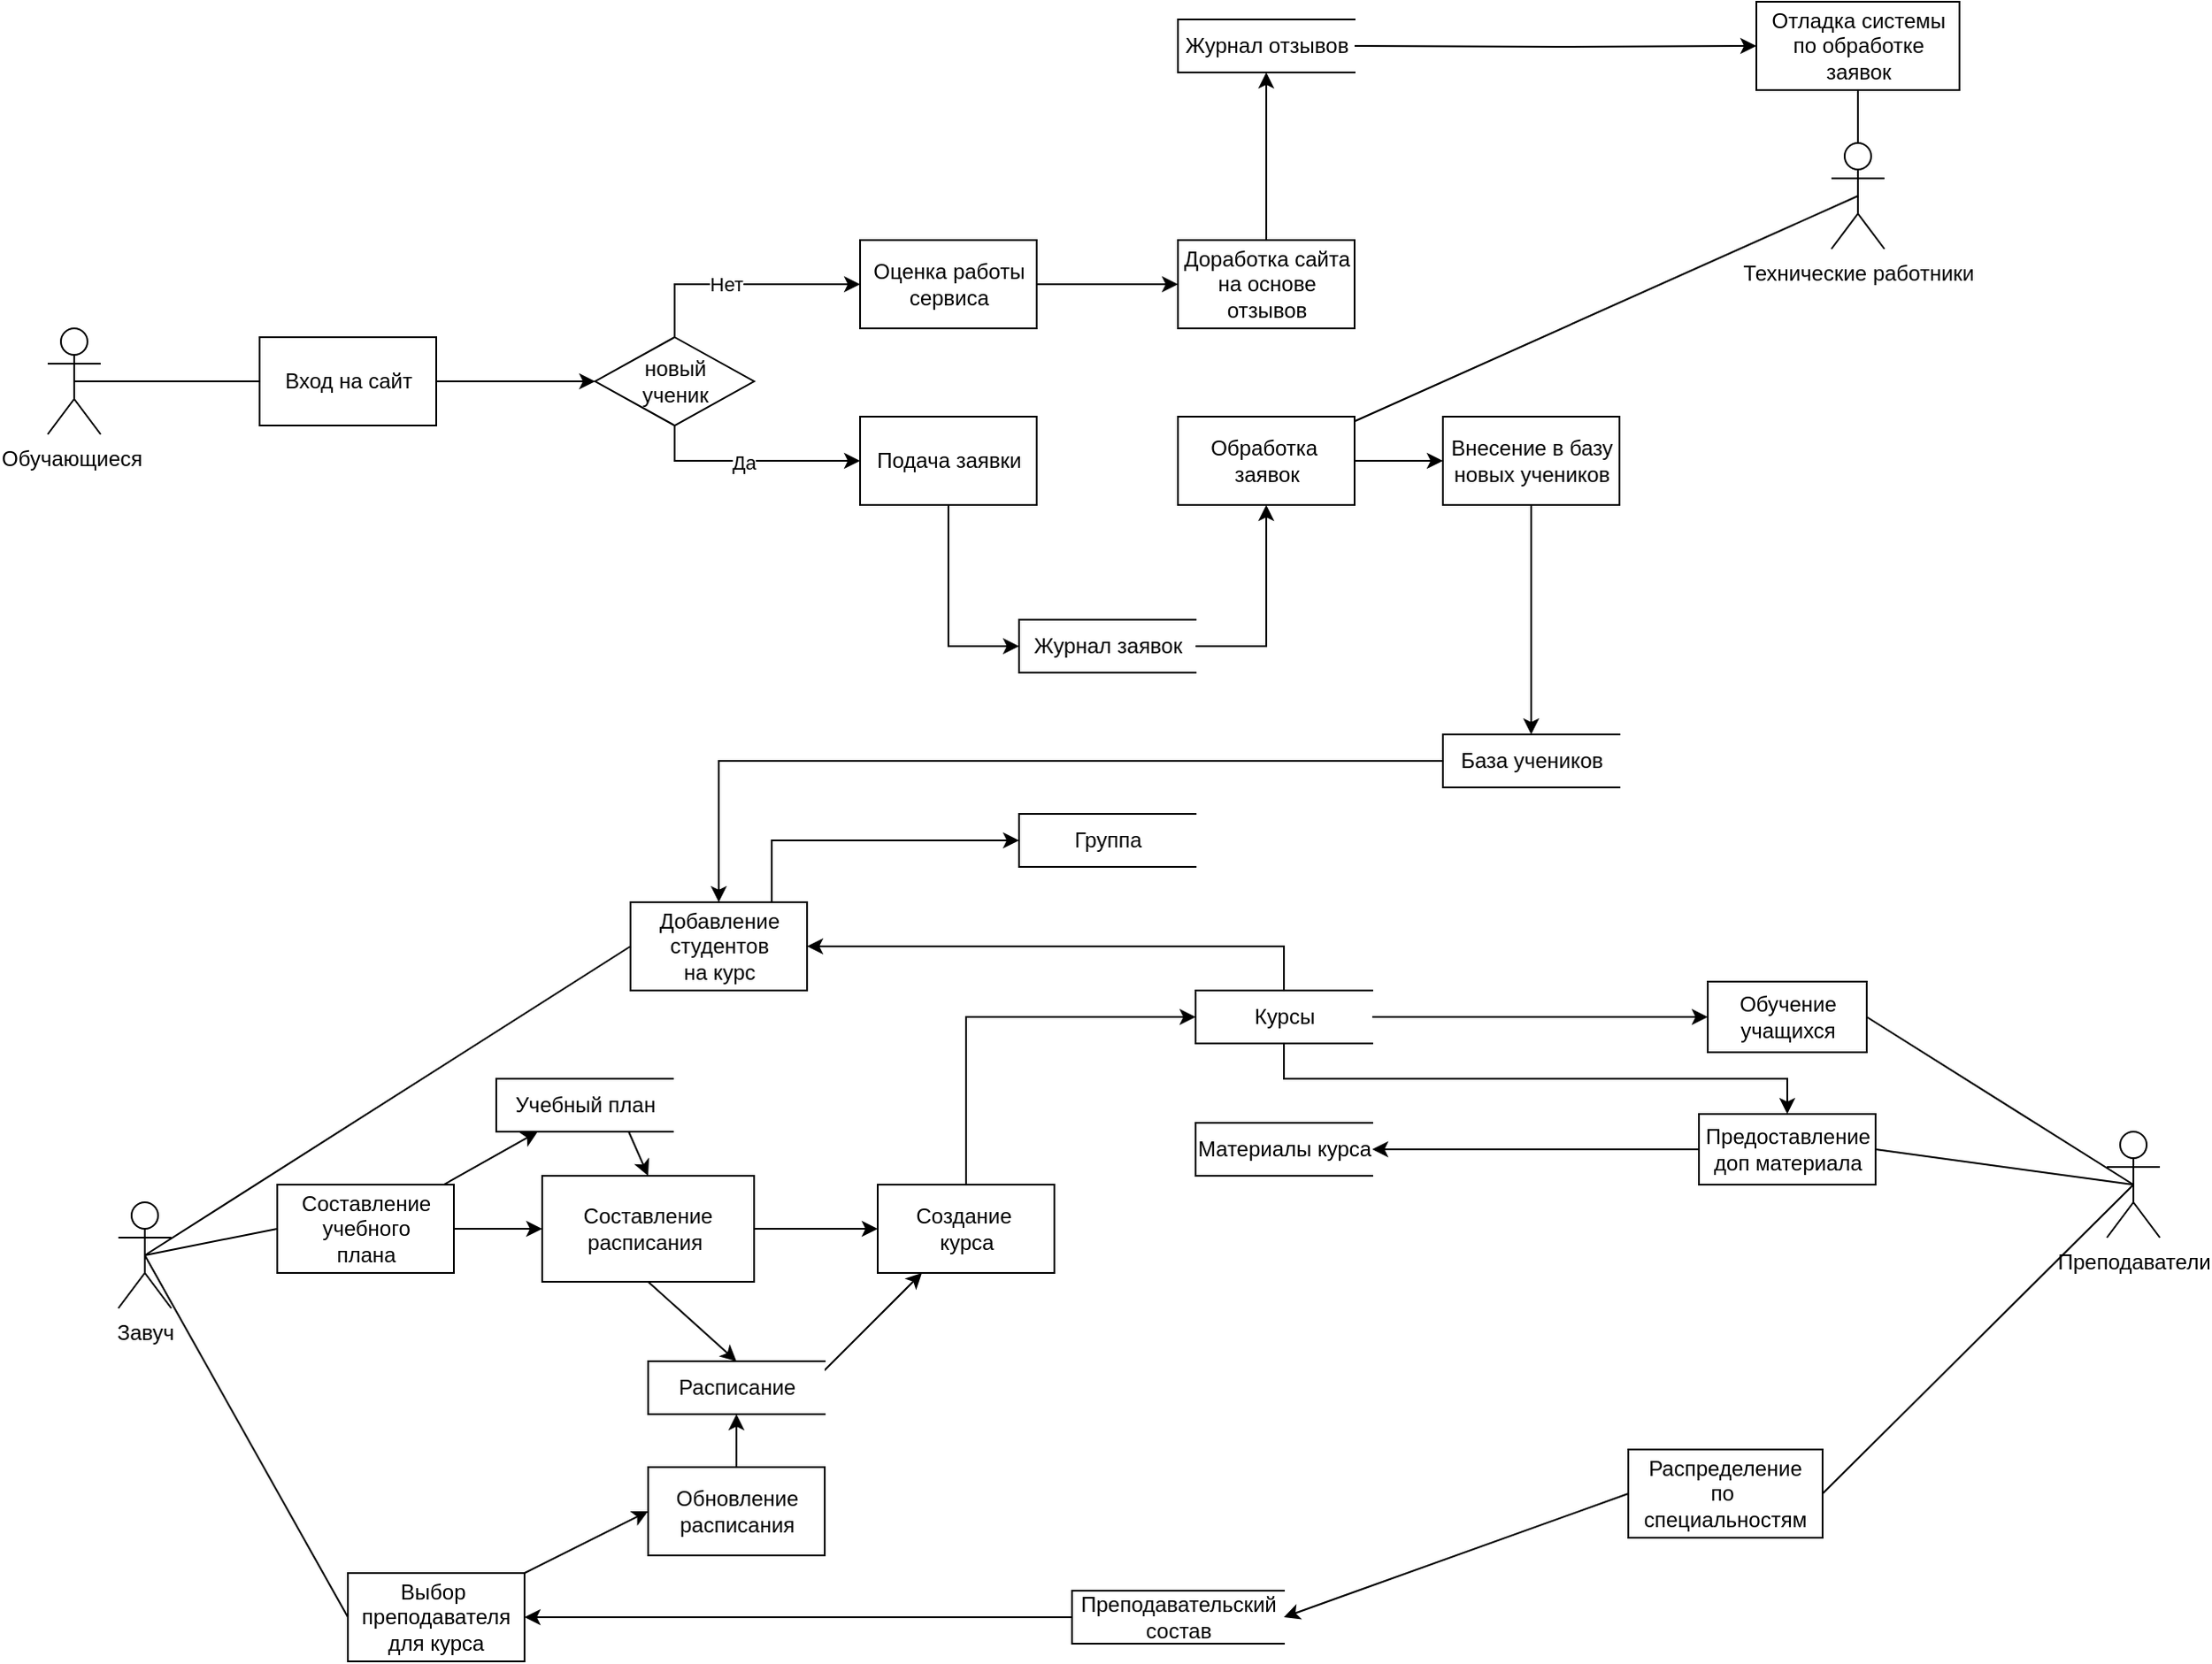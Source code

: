 <mxfile version="15.6.8" type="github">
  <diagram id="VBPDcZtL7kC2B4WqYLaT" name="Page-1">
    <mxGraphModel dx="1673" dy="934" grid="1" gridSize="10" guides="1" tooltips="1" connect="1" arrows="1" fold="1" page="1" pageScale="1" pageWidth="827" pageHeight="1169" math="0" shadow="0">
      <root>
        <mxCell id="0" />
        <mxCell id="1" parent="0" />
        <mxCell id="nzMRGq0ReJ-ALn44FkT1-1" value="Обучающиеся&amp;nbsp;&lt;br&gt;" style="shape=umlActor;verticalLabelPosition=bottom;verticalAlign=top;html=1;outlineConnect=0;" parent="1" vertex="1">
          <mxGeometry x="60" y="355" width="30" height="60" as="geometry" />
        </mxCell>
        <mxCell id="ilu05BHYecu2uqZZ9REy-3" style="rounded=0;orthogonalLoop=1;jettySize=auto;html=1;exitX=0.5;exitY=0.5;exitDx=0;exitDy=0;exitPerimeter=0;entryX=1;entryY=0.5;entryDx=0;entryDy=0;endArrow=none;endFill=0;" parent="1" source="nzMRGq0ReJ-ALn44FkT1-2" target="ilu05BHYecu2uqZZ9REy-1" edge="1">
          <mxGeometry relative="1" as="geometry" />
        </mxCell>
        <mxCell id="ilu05BHYecu2uqZZ9REy-12" style="rounded=0;orthogonalLoop=1;jettySize=auto;html=1;exitX=0.5;exitY=0.5;exitDx=0;exitDy=0;exitPerimeter=0;entryX=1;entryY=0.5;entryDx=0;entryDy=0;endArrow=none;endFill=0;" parent="1" source="nzMRGq0ReJ-ALn44FkT1-2" target="RbfdTBoapyP24dZfY5AA-59" edge="1">
          <mxGeometry relative="1" as="geometry" />
        </mxCell>
        <mxCell id="ilu05BHYecu2uqZZ9REy-13" style="edgeStyle=none;rounded=0;orthogonalLoop=1;jettySize=auto;html=1;exitX=0.5;exitY=0.5;exitDx=0;exitDy=0;exitPerimeter=0;entryX=1;entryY=0.5;entryDx=0;entryDy=0;endArrow=none;endFill=0;" parent="1" source="nzMRGq0ReJ-ALn44FkT1-2" target="RbfdTBoapyP24dZfY5AA-58" edge="1">
          <mxGeometry relative="1" as="geometry" />
        </mxCell>
        <mxCell id="nzMRGq0ReJ-ALn44FkT1-2" value="Преподаватели&lt;br&gt;" style="shape=umlActor;verticalLabelPosition=bottom;verticalAlign=top;html=1;outlineConnect=0;" parent="1" vertex="1">
          <mxGeometry x="1226" y="810" width="30" height="60" as="geometry" />
        </mxCell>
        <mxCell id="RbfdTBoapyP24dZfY5AA-81" style="rounded=0;orthogonalLoop=1;jettySize=auto;html=1;exitX=0.5;exitY=0.5;exitDx=0;exitDy=0;exitPerimeter=0;entryX=0;entryY=0.5;entryDx=0;entryDy=0;endArrow=none;endFill=0;" parent="1" source="nzMRGq0ReJ-ALn44FkT1-3" target="RbfdTBoapyP24dZfY5AA-66" edge="1">
          <mxGeometry relative="1" as="geometry" />
        </mxCell>
        <mxCell id="RbfdTBoapyP24dZfY5AA-84" style="rounded=0;orthogonalLoop=1;jettySize=auto;html=1;exitX=0.5;exitY=0.5;exitDx=0;exitDy=0;exitPerimeter=0;entryX=0;entryY=0.5;entryDx=0;entryDy=0;endArrow=none;endFill=0;" parent="1" source="nzMRGq0ReJ-ALn44FkT1-3" target="RbfdTBoapyP24dZfY5AA-68" edge="1">
          <mxGeometry relative="1" as="geometry" />
        </mxCell>
        <mxCell id="ilu05BHYecu2uqZZ9REy-9" style="rounded=0;orthogonalLoop=1;jettySize=auto;html=1;exitX=0.5;exitY=0.5;exitDx=0;exitDy=0;exitPerimeter=0;entryX=0;entryY=0.5;entryDx=0;entryDy=0;endArrow=none;endFill=0;" parent="1" source="nzMRGq0ReJ-ALn44FkT1-3" target="RbfdTBoapyP24dZfY5AA-86" edge="1">
          <mxGeometry relative="1" as="geometry" />
        </mxCell>
        <mxCell id="nzMRGq0ReJ-ALn44FkT1-3" value="Завуч&lt;br&gt;" style="shape=umlActor;verticalLabelPosition=bottom;verticalAlign=top;html=1;outlineConnect=0;" parent="1" vertex="1">
          <mxGeometry x="100" y="850" width="30" height="60" as="geometry" />
        </mxCell>
        <mxCell id="RbfdTBoapyP24dZfY5AA-71" style="rounded=0;orthogonalLoop=1;jettySize=auto;html=1;exitX=0.5;exitY=0.5;exitDx=0;exitDy=0;exitPerimeter=0;endArrow=none;endFill=0;" parent="1" source="nzMRGq0ReJ-ALn44FkT1-4" target="RbfdTBoapyP24dZfY5AA-49" edge="1">
          <mxGeometry relative="1" as="geometry">
            <mxPoint x="1085" y="305" as="targetPoint" />
          </mxGeometry>
        </mxCell>
        <mxCell id="RbfdTBoapyP24dZfY5AA-77" style="rounded=0;orthogonalLoop=1;jettySize=auto;html=1;exitX=0.5;exitY=0.5;exitDx=0;exitDy=0;exitPerimeter=0;endArrow=none;endFill=0;" parent="1" source="nzMRGq0ReJ-ALn44FkT1-4" target="RbfdTBoapyP24dZfY5AA-6" edge="1">
          <mxGeometry relative="1" as="geometry" />
        </mxCell>
        <mxCell id="nzMRGq0ReJ-ALn44FkT1-4" value="Технические работники" style="shape=umlActor;verticalLabelPosition=bottom;verticalAlign=top;html=1;outlineConnect=0;" parent="1" vertex="1">
          <mxGeometry x="1070" y="250" width="30" height="60" as="geometry" />
        </mxCell>
        <mxCell id="RbfdTBoapyP24dZfY5AA-24" style="edgeStyle=orthogonalEdgeStyle;rounded=0;orthogonalLoop=1;jettySize=auto;html=1;exitX=1;exitY=0.5;exitDx=0;exitDy=0;entryX=0;entryY=0.5;entryDx=0;entryDy=0;" parent="1" source="RbfdTBoapyP24dZfY5AA-1" target="RbfdTBoapyP24dZfY5AA-3" edge="1">
          <mxGeometry relative="1" as="geometry" />
        </mxCell>
        <mxCell id="RbfdTBoapyP24dZfY5AA-1" value="Вход на сайт" style="html=1;dashed=0;whitespace=wrap;" parent="1" vertex="1">
          <mxGeometry x="180" y="360" width="100" height="50" as="geometry" />
        </mxCell>
        <mxCell id="RbfdTBoapyP24dZfY5AA-25" style="edgeStyle=orthogonalEdgeStyle;rounded=0;orthogonalLoop=1;jettySize=auto;html=1;exitX=0.5;exitY=0;exitDx=0;exitDy=0;entryX=0;entryY=0.5;entryDx=0;entryDy=0;" parent="1" source="RbfdTBoapyP24dZfY5AA-3" target="RbfdTBoapyP24dZfY5AA-4" edge="1">
          <mxGeometry relative="1" as="geometry" />
        </mxCell>
        <mxCell id="RbfdTBoapyP24dZfY5AA-26" value="Нет" style="edgeLabel;html=1;align=center;verticalAlign=middle;resizable=0;points=[];" parent="RbfdTBoapyP24dZfY5AA-25" vertex="1" connectable="0">
          <mxGeometry x="-0.126" relative="1" as="geometry">
            <mxPoint as="offset" />
          </mxGeometry>
        </mxCell>
        <mxCell id="RbfdTBoapyP24dZfY5AA-27" style="edgeStyle=orthogonalEdgeStyle;rounded=0;orthogonalLoop=1;jettySize=auto;html=1;exitX=0.5;exitY=1;exitDx=0;exitDy=0;entryX=0;entryY=0.5;entryDx=0;entryDy=0;" parent="1" source="RbfdTBoapyP24dZfY5AA-3" target="RbfdTBoapyP24dZfY5AA-5" edge="1">
          <mxGeometry relative="1" as="geometry" />
        </mxCell>
        <mxCell id="RbfdTBoapyP24dZfY5AA-28" value="Да" style="edgeLabel;html=1;align=center;verticalAlign=middle;resizable=0;points=[];" parent="RbfdTBoapyP24dZfY5AA-27" vertex="1" connectable="0">
          <mxGeometry x="-0.056" y="-1" relative="1" as="geometry">
            <mxPoint as="offset" />
          </mxGeometry>
        </mxCell>
        <mxCell id="RbfdTBoapyP24dZfY5AA-3" value="новый&lt;br&gt;ученик" style="shape=rhombus;html=1;dashed=0;whitespace=wrap;perimeter=rhombusPerimeter;" parent="1" vertex="1">
          <mxGeometry x="370" y="360" width="90" height="50" as="geometry" />
        </mxCell>
        <mxCell id="RbfdTBoapyP24dZfY5AA-72" value="" style="edgeStyle=orthogonalEdgeStyle;rounded=0;orthogonalLoop=1;jettySize=auto;html=1;endArrow=classic;endFill=1;" parent="1" source="RbfdTBoapyP24dZfY5AA-4" target="RbfdTBoapyP24dZfY5AA-7" edge="1">
          <mxGeometry relative="1" as="geometry" />
        </mxCell>
        <mxCell id="RbfdTBoapyP24dZfY5AA-4" value="Оценка работы&lt;br&gt;сервиса" style="html=1;dashed=0;whitespace=wrap;" parent="1" vertex="1">
          <mxGeometry x="520" y="305" width="100" height="50" as="geometry" />
        </mxCell>
        <mxCell id="RbfdTBoapyP24dZfY5AA-73" style="edgeStyle=orthogonalEdgeStyle;rounded=0;orthogonalLoop=1;jettySize=auto;html=1;exitX=0.5;exitY=1;exitDx=0;exitDy=0;entryX=0;entryY=0.5;entryDx=0;entryDy=0;endArrow=classic;endFill=1;" parent="1" source="RbfdTBoapyP24dZfY5AA-5" target="RbfdTBoapyP24dZfY5AA-18" edge="1">
          <mxGeometry relative="1" as="geometry" />
        </mxCell>
        <mxCell id="RbfdTBoapyP24dZfY5AA-5" value="Подача заявки" style="html=1;dashed=0;whitespace=wrap;" parent="1" vertex="1">
          <mxGeometry x="520" y="405" width="100" height="50" as="geometry" />
        </mxCell>
        <mxCell id="RbfdTBoapyP24dZfY5AA-76" value="" style="edgeStyle=orthogonalEdgeStyle;rounded=0;orthogonalLoop=1;jettySize=auto;html=1;endArrow=classic;endFill=1;" parent="1" source="RbfdTBoapyP24dZfY5AA-6" target="RbfdTBoapyP24dZfY5AA-75" edge="1">
          <mxGeometry relative="1" as="geometry" />
        </mxCell>
        <mxCell id="RbfdTBoapyP24dZfY5AA-6" value="Обработка&amp;nbsp;&lt;br&gt;заявок" style="html=1;dashed=0;whitespace=wrap;" parent="1" vertex="1">
          <mxGeometry x="700" y="405" width="100" height="50" as="geometry" />
        </mxCell>
        <mxCell id="RbfdTBoapyP24dZfY5AA-70" style="edgeStyle=orthogonalEdgeStyle;rounded=0;orthogonalLoop=1;jettySize=auto;html=1;exitX=0.5;exitY=0;exitDx=0;exitDy=0;entryX=0.5;entryY=1;entryDx=0;entryDy=0;endArrow=classic;endFill=1;" parent="1" source="RbfdTBoapyP24dZfY5AA-7" target="RbfdTBoapyP24dZfY5AA-53" edge="1">
          <mxGeometry relative="1" as="geometry" />
        </mxCell>
        <mxCell id="RbfdTBoapyP24dZfY5AA-7" value="Доработка сайта&lt;br&gt;на основе&lt;br&gt;отзывов" style="html=1;dashed=0;whitespace=wrap;" parent="1" vertex="1">
          <mxGeometry x="700" y="305" width="100" height="50" as="geometry" />
        </mxCell>
        <mxCell id="RbfdTBoapyP24dZfY5AA-11" value="" style="endArrow=none;html=1;entryX=0;entryY=0.5;entryDx=0;entryDy=0;exitX=0.5;exitY=0.5;exitDx=0;exitDy=0;exitPerimeter=0;" parent="1" source="nzMRGq0ReJ-ALn44FkT1-1" target="RbfdTBoapyP24dZfY5AA-1" edge="1">
          <mxGeometry width="50" height="50" relative="1" as="geometry">
            <mxPoint x="150" y="415" as="sourcePoint" />
            <mxPoint x="200" y="365" as="targetPoint" />
          </mxGeometry>
        </mxCell>
        <mxCell id="RbfdTBoapyP24dZfY5AA-74" style="edgeStyle=orthogonalEdgeStyle;rounded=0;orthogonalLoop=1;jettySize=auto;html=1;exitX=1;exitY=0.5;exitDx=0;exitDy=0;entryX=0.5;entryY=1;entryDx=0;entryDy=0;endArrow=classic;endFill=1;" parent="1" source="RbfdTBoapyP24dZfY5AA-18" target="RbfdTBoapyP24dZfY5AA-6" edge="1">
          <mxGeometry relative="1" as="geometry" />
        </mxCell>
        <mxCell id="RbfdTBoapyP24dZfY5AA-18" value="Журнал заявок" style="html=1;dashed=0;whitespace=wrap;shape=partialRectangle;right=0;" parent="1" vertex="1">
          <mxGeometry x="610" y="520" width="100" height="30" as="geometry" />
        </mxCell>
        <mxCell id="uLcASa-JJuFDJaj8x0JA-6" style="edgeStyle=none;rounded=0;orthogonalLoop=1;jettySize=auto;html=1;endArrow=classic;endFill=1;" parent="1" source="RbfdTBoapyP24dZfY5AA-20" target="RbfdTBoapyP24dZfY5AA-58" edge="1">
          <mxGeometry relative="1" as="geometry" />
        </mxCell>
        <mxCell id="9S2K1S1zKxr8PzvTSk9J-4" style="edgeStyle=orthogonalEdgeStyle;rounded=0;orthogonalLoop=1;jettySize=auto;html=1;" parent="1" source="RbfdTBoapyP24dZfY5AA-20" target="RbfdTBoapyP24dZfY5AA-68" edge="1">
          <mxGeometry relative="1" as="geometry">
            <Array as="points">
              <mxPoint x="760" y="705" />
            </Array>
          </mxGeometry>
        </mxCell>
        <mxCell id="9S2K1S1zKxr8PzvTSk9J-7" style="edgeStyle=orthogonalEdgeStyle;rounded=0;orthogonalLoop=1;jettySize=auto;html=1;" parent="1" source="RbfdTBoapyP24dZfY5AA-20" target="RbfdTBoapyP24dZfY5AA-59" edge="1">
          <mxGeometry relative="1" as="geometry">
            <Array as="points">
              <mxPoint x="760" y="780" />
              <mxPoint x="1045" y="780" />
            </Array>
          </mxGeometry>
        </mxCell>
        <mxCell id="RbfdTBoapyP24dZfY5AA-20" value="Курсы" style="html=1;dashed=0;whitespace=wrap;shape=partialRectangle;right=0;" parent="1" vertex="1">
          <mxGeometry x="710" y="730" width="100" height="30" as="geometry" />
        </mxCell>
        <mxCell id="RbfdTBoapyP24dZfY5AA-49" value="Отладка системы&lt;br&gt;по обработке&lt;br&gt;заявок" style="whiteSpace=wrap;html=1;dashed=0;" parent="1" vertex="1">
          <mxGeometry x="1027.5" y="170" width="115" height="50" as="geometry" />
        </mxCell>
        <mxCell id="RbfdTBoapyP24dZfY5AA-55" style="edgeStyle=orthogonalEdgeStyle;rounded=0;orthogonalLoop=1;jettySize=auto;html=1;exitX=1;exitY=0.5;exitDx=0;exitDy=0;entryX=0;entryY=0.5;entryDx=0;entryDy=0;endArrow=classic;endFill=1;" parent="1" target="RbfdTBoapyP24dZfY5AA-49" edge="1">
          <mxGeometry relative="1" as="geometry">
            <mxPoint x="800" y="195" as="sourcePoint" />
          </mxGeometry>
        </mxCell>
        <mxCell id="RbfdTBoapyP24dZfY5AA-53" value="Журнал отзывов" style="html=1;dashed=0;whitespace=wrap;shape=partialRectangle;right=0;" parent="1" vertex="1">
          <mxGeometry x="700" y="180" width="100" height="30" as="geometry" />
        </mxCell>
        <mxCell id="RbfdTBoapyP24dZfY5AA-58" value="Обучение&lt;br&gt;учащихся" style="html=1;dashed=0;whitespace=wrap;" parent="1" vertex="1">
          <mxGeometry x="1000" y="725" width="90" height="40" as="geometry" />
        </mxCell>
        <mxCell id="9S2K1S1zKxr8PzvTSk9J-1" style="edgeStyle=orthogonalEdgeStyle;rounded=0;orthogonalLoop=1;jettySize=auto;html=1;" parent="1" source="RbfdTBoapyP24dZfY5AA-59" target="9S2K1S1zKxr8PzvTSk9J-6" edge="1">
          <mxGeometry relative="1" as="geometry" />
        </mxCell>
        <mxCell id="RbfdTBoapyP24dZfY5AA-59" value="Предоставление&lt;br&gt;доп материала" style="html=1;dashed=0;whitespace=wrap;" parent="1" vertex="1">
          <mxGeometry x="995" y="800" width="100" height="40" as="geometry" />
        </mxCell>
        <mxCell id="uLcASa-JJuFDJaj8x0JA-3" style="edgeStyle=none;rounded=0;orthogonalLoop=1;jettySize=auto;html=1;endArrow=classic;endFill=1;" parent="1" source="RbfdTBoapyP24dZfY5AA-66" target="uLcASa-JJuFDJaj8x0JA-1" edge="1">
          <mxGeometry relative="1" as="geometry" />
        </mxCell>
        <mxCell id="3UsK5SWwI_iqP-hFdetK-5" style="edgeStyle=none;rounded=0;orthogonalLoop=1;jettySize=auto;html=1;exitX=1;exitY=0.5;exitDx=0;exitDy=0;entryX=0;entryY=0.5;entryDx=0;entryDy=0;" parent="1" source="RbfdTBoapyP24dZfY5AA-66" target="3UsK5SWwI_iqP-hFdetK-1" edge="1">
          <mxGeometry relative="1" as="geometry" />
        </mxCell>
        <mxCell id="RbfdTBoapyP24dZfY5AA-66" value="Составление&lt;br&gt;учебного&lt;br&gt;плана" style="html=1;dashed=0;whitespace=wrap;" parent="1" vertex="1">
          <mxGeometry x="190" y="840" width="100" height="50" as="geometry" />
        </mxCell>
        <mxCell id="RbfdTBoapyP24dZfY5AA-80" style="edgeStyle=orthogonalEdgeStyle;rounded=0;orthogonalLoop=1;jettySize=auto;html=1;exitX=0.5;exitY=0;exitDx=0;exitDy=0;entryX=0;entryY=0.5;entryDx=0;entryDy=0;endArrow=classic;endFill=1;" parent="1" source="RbfdTBoapyP24dZfY5AA-67" target="RbfdTBoapyP24dZfY5AA-20" edge="1">
          <mxGeometry relative="1" as="geometry" />
        </mxCell>
        <mxCell id="RbfdTBoapyP24dZfY5AA-67" value="Создание&amp;nbsp;&lt;br&gt;курса" style="html=1;dashed=0;whitespace=wrap;" parent="1" vertex="1">
          <mxGeometry x="530" y="840" width="100" height="50" as="geometry" />
        </mxCell>
        <mxCell id="9S2K1S1zKxr8PzvTSk9J-5" style="edgeStyle=orthogonalEdgeStyle;rounded=0;orthogonalLoop=1;jettySize=auto;html=1;" parent="1" source="RbfdTBoapyP24dZfY5AA-68" target="9S2K1S1zKxr8PzvTSk9J-2" edge="1">
          <mxGeometry relative="1" as="geometry">
            <Array as="points">
              <mxPoint x="470" y="645" />
            </Array>
          </mxGeometry>
        </mxCell>
        <mxCell id="RbfdTBoapyP24dZfY5AA-68" value="Добавление&lt;br&gt;студентов&lt;br&gt;на курс" style="html=1;dashed=0;whitespace=wrap;" parent="1" vertex="1">
          <mxGeometry x="390" y="680" width="100" height="50" as="geometry" />
        </mxCell>
        <mxCell id="RbfdTBoapyP24dZfY5AA-79" style="edgeStyle=orthogonalEdgeStyle;rounded=0;orthogonalLoop=1;jettySize=auto;html=1;exitX=0.5;exitY=1;exitDx=0;exitDy=0;entryX=0.5;entryY=0;entryDx=0;entryDy=0;endArrow=classic;endFill=1;" parent="1" source="RbfdTBoapyP24dZfY5AA-75" target="RbfdTBoapyP24dZfY5AA-78" edge="1">
          <mxGeometry relative="1" as="geometry" />
        </mxCell>
        <mxCell id="RbfdTBoapyP24dZfY5AA-75" value="Внесение в базу&lt;br&gt;новых учеников" style="html=1;dashed=0;whitespace=wrap;" parent="1" vertex="1">
          <mxGeometry x="850" y="405" width="100" height="50" as="geometry" />
        </mxCell>
        <mxCell id="RbfdTBoapyP24dZfY5AA-83" style="edgeStyle=orthogonalEdgeStyle;rounded=0;orthogonalLoop=1;jettySize=auto;html=1;exitX=0;exitY=0.5;exitDx=0;exitDy=0;entryX=0.5;entryY=0;entryDx=0;entryDy=0;endArrow=classic;endFill=1;" parent="1" source="RbfdTBoapyP24dZfY5AA-78" target="RbfdTBoapyP24dZfY5AA-68" edge="1">
          <mxGeometry relative="1" as="geometry" />
        </mxCell>
        <mxCell id="RbfdTBoapyP24dZfY5AA-78" value="База учеников" style="html=1;dashed=0;whitespace=wrap;shape=partialRectangle;right=0;" parent="1" vertex="1">
          <mxGeometry x="850" y="585" width="100" height="30" as="geometry" />
        </mxCell>
        <mxCell id="3UsK5SWwI_iqP-hFdetK-24" style="edgeStyle=none;rounded=0;orthogonalLoop=1;jettySize=auto;html=1;exitX=1;exitY=0;exitDx=0;exitDy=0;entryX=0;entryY=0.5;entryDx=0;entryDy=0;" parent="1" source="RbfdTBoapyP24dZfY5AA-86" target="3UsK5SWwI_iqP-hFdetK-21" edge="1">
          <mxGeometry relative="1" as="geometry" />
        </mxCell>
        <mxCell id="RbfdTBoapyP24dZfY5AA-86" value="Выбор&amp;nbsp;&lt;br&gt;преподавателя&lt;br&gt;для курса" style="rounded=0;whiteSpace=wrap;html=1;" parent="1" vertex="1">
          <mxGeometry x="230" y="1060" width="100" height="50" as="geometry" />
        </mxCell>
        <mxCell id="3UsK5SWwI_iqP-hFdetK-14" style="edgeStyle=none;rounded=0;orthogonalLoop=1;jettySize=auto;html=1;exitX=0;exitY=0.5;exitDx=0;exitDy=0;entryX=1;entryY=0.5;entryDx=0;entryDy=0;" parent="1" source="ilu05BHYecu2uqZZ9REy-1" target="ilu05BHYecu2uqZZ9REy-2" edge="1">
          <mxGeometry relative="1" as="geometry" />
        </mxCell>
        <mxCell id="ilu05BHYecu2uqZZ9REy-1" value="Распределение&lt;br&gt;по&amp;nbsp;&lt;br&gt;специальностям" style="rounded=0;whiteSpace=wrap;html=1;" parent="1" vertex="1">
          <mxGeometry x="955" y="990" width="110" height="50" as="geometry" />
        </mxCell>
        <mxCell id="3UsK5SWwI_iqP-hFdetK-23" style="edgeStyle=none;rounded=0;orthogonalLoop=1;jettySize=auto;html=1;exitX=0;exitY=0.5;exitDx=0;exitDy=0;entryX=1;entryY=0.5;entryDx=0;entryDy=0;" parent="1" source="ilu05BHYecu2uqZZ9REy-2" target="RbfdTBoapyP24dZfY5AA-86" edge="1">
          <mxGeometry relative="1" as="geometry" />
        </mxCell>
        <mxCell id="ilu05BHYecu2uqZZ9REy-2" value="Преподавательский&lt;br&gt;состав" style="html=1;dashed=0;whitespace=wrap;shape=partialRectangle;right=0;" parent="1" vertex="1">
          <mxGeometry x="640" y="1070" width="120" height="30" as="geometry" />
        </mxCell>
        <mxCell id="3UsK5SWwI_iqP-hFdetK-10" style="edgeStyle=none;rounded=0;orthogonalLoop=1;jettySize=auto;html=1;exitX=0.75;exitY=1;exitDx=0;exitDy=0;entryX=0.5;entryY=0;entryDx=0;entryDy=0;" parent="1" source="uLcASa-JJuFDJaj8x0JA-1" target="3UsK5SWwI_iqP-hFdetK-1" edge="1">
          <mxGeometry relative="1" as="geometry" />
        </mxCell>
        <mxCell id="uLcASa-JJuFDJaj8x0JA-1" value="Учебный план" style="html=1;dashed=0;whitespace=wrap;shape=partialRectangle;right=0;" parent="1" vertex="1">
          <mxGeometry x="314" y="780" width="100" height="30" as="geometry" />
        </mxCell>
        <mxCell id="3UsK5SWwI_iqP-hFdetK-8" style="edgeStyle=none;rounded=0;orthogonalLoop=1;jettySize=auto;html=1;exitX=1;exitY=0.5;exitDx=0;exitDy=0;entryX=0;entryY=0.5;entryDx=0;entryDy=0;" parent="1" source="3UsK5SWwI_iqP-hFdetK-1" target="RbfdTBoapyP24dZfY5AA-67" edge="1">
          <mxGeometry relative="1" as="geometry" />
        </mxCell>
        <mxCell id="3UsK5SWwI_iqP-hFdetK-20" style="edgeStyle=none;rounded=0;orthogonalLoop=1;jettySize=auto;html=1;exitX=0.5;exitY=1;exitDx=0;exitDy=0;entryX=0.5;entryY=0;entryDx=0;entryDy=0;" parent="1" source="3UsK5SWwI_iqP-hFdetK-1" target="3UsK5SWwI_iqP-hFdetK-2" edge="1">
          <mxGeometry relative="1" as="geometry" />
        </mxCell>
        <mxCell id="3UsK5SWwI_iqP-hFdetK-1" value="Составление&lt;br&gt;расписания&amp;nbsp;" style="rounded=0;whiteSpace=wrap;html=1;" parent="1" vertex="1">
          <mxGeometry x="340" y="835" width="120" height="60" as="geometry" />
        </mxCell>
        <mxCell id="3UsK5SWwI_iqP-hFdetK-3" style="rounded=0;orthogonalLoop=1;jettySize=auto;html=1;exitX=0.75;exitY=1;exitDx=0;exitDy=0;" parent="1" source="3UsK5SWwI_iqP-hFdetK-2" target="RbfdTBoapyP24dZfY5AA-67" edge="1">
          <mxGeometry relative="1" as="geometry" />
        </mxCell>
        <mxCell id="3UsK5SWwI_iqP-hFdetK-2" value="Расписание" style="html=1;dashed=0;whitespace=wrap;shape=partialRectangle;right=0;" parent="1" vertex="1">
          <mxGeometry x="400" y="940" width="100" height="30" as="geometry" />
        </mxCell>
        <mxCell id="3UsK5SWwI_iqP-hFdetK-22" style="edgeStyle=none;rounded=0;orthogonalLoop=1;jettySize=auto;html=1;exitX=0.5;exitY=0;exitDx=0;exitDy=0;entryX=0.5;entryY=1;entryDx=0;entryDy=0;" parent="1" source="3UsK5SWwI_iqP-hFdetK-21" target="3UsK5SWwI_iqP-hFdetK-2" edge="1">
          <mxGeometry relative="1" as="geometry" />
        </mxCell>
        <mxCell id="3UsK5SWwI_iqP-hFdetK-21" value="Обновление&lt;br&gt;расписания" style="html=1;dashed=0;whitespace=wrap;" parent="1" vertex="1">
          <mxGeometry x="400" y="1000" width="100" height="50" as="geometry" />
        </mxCell>
        <mxCell id="9S2K1S1zKxr8PzvTSk9J-2" value="Группа" style="html=1;dashed=0;whitespace=wrap;shape=partialRectangle;right=0;" parent="1" vertex="1">
          <mxGeometry x="610" y="630" width="100" height="30" as="geometry" />
        </mxCell>
        <mxCell id="9S2K1S1zKxr8PzvTSk9J-6" value="Материалы курса" style="html=1;dashed=0;whitespace=wrap;shape=partialRectangle;right=0;" parent="1" vertex="1">
          <mxGeometry x="710" y="805" width="100" height="30" as="geometry" />
        </mxCell>
      </root>
    </mxGraphModel>
  </diagram>
</mxfile>
